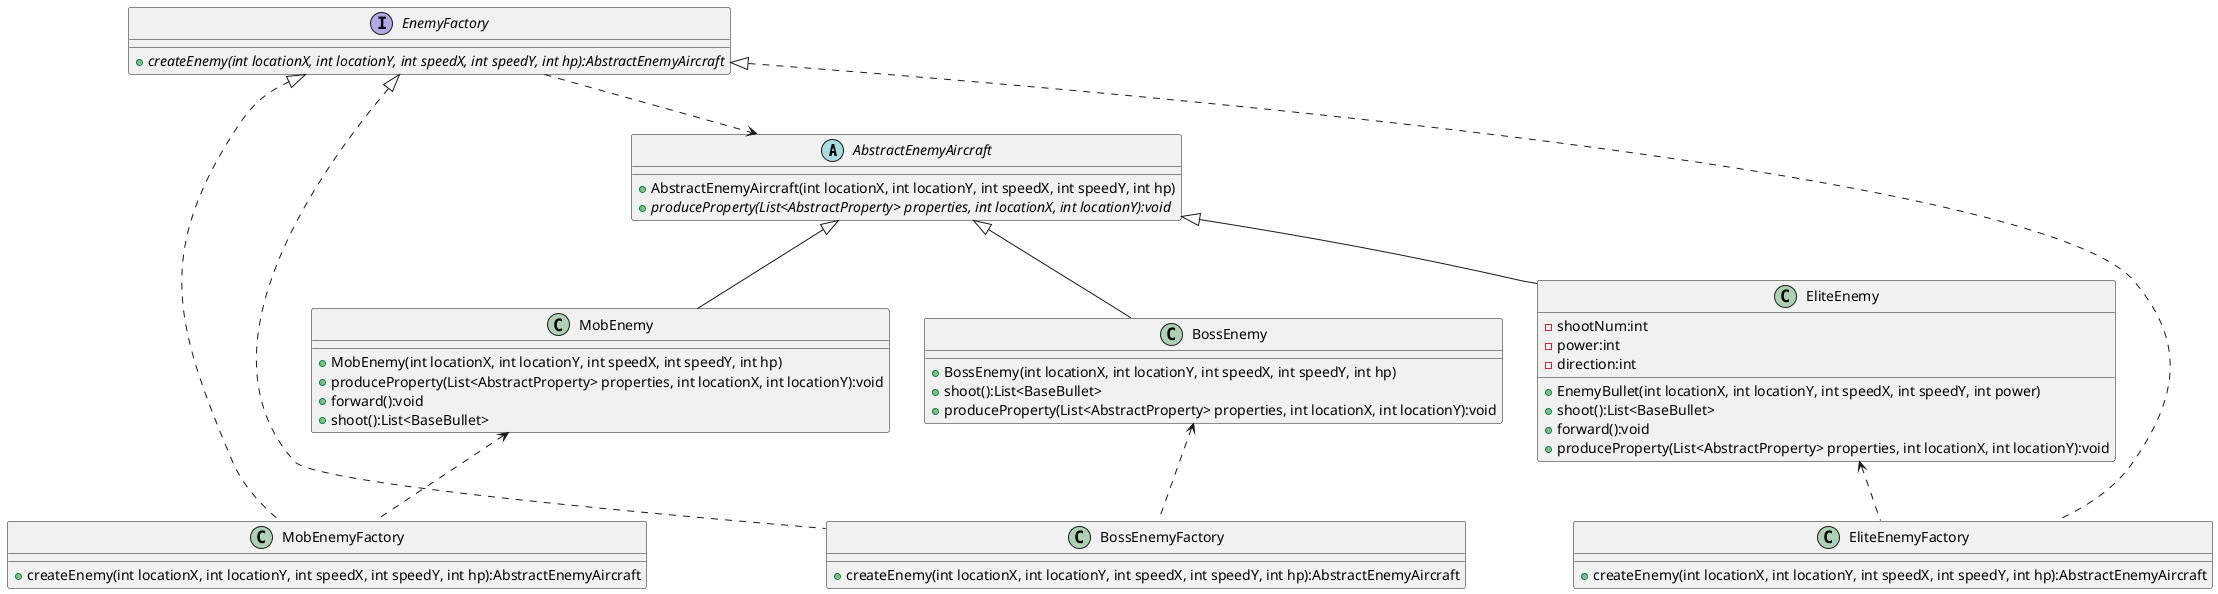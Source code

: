 @startuml


abstract class AbstractEnemyAircraft{
+ AbstractEnemyAircraft(int locationX, int locationY, int speedX, int speedY, int hp)
+ {abstract} produceProperty(List<AbstractProperty> properties, int locationX, int locationY):void
}
class MobEnemy{
+ MobEnemy(int locationX, int locationY, int speedX, int speedY, int hp)
+ produceProperty(List<AbstractProperty> properties, int locationX, int locationY):void
+ forward():void
+ shoot():List<BaseBullet>
}
class EliteEnemy {
- shootNum:int
- power:int
- direction:int
+ EnemyBullet(int locationX, int locationY, int speedX, int speedY, int power)
+ shoot():List<BaseBullet>
+ forward():void
+ produceProperty(List<AbstractProperty> properties, int locationX, int locationY):void
}
class BossEnemy {
+ BossEnemy(int locationX, int locationY, int speedX, int speedY, int hp)
+ shoot():List<BaseBullet>
+ produceProperty(List<AbstractProperty> properties, int locationX, int locationY):void
}

Interface EnemyFactory{
+ {abstract} createEnemy(int locationX, int locationY, int speedX, int speedY, int hp):AbstractEnemyAircraft
}
class MobEnemyFactory{
+ createEnemy(int locationX, int locationY, int speedX, int speedY, int hp):AbstractEnemyAircraft
}
class EliteEnemyFactory{
+ createEnemy(int locationX, int locationY, int speedX, int speedY, int hp):AbstractEnemyAircraft
}
class BossEnemyFactory{
+ createEnemy(int locationX, int locationY, int speedX, int speedY, int hp):AbstractEnemyAircraft
}
EnemyFactory <|.. MobEnemyFactory
EnemyFactory <|.. EliteEnemyFactory
EnemyFactory <|.. BossEnemyFactory

AbstractEnemyAircraft <|-- EliteEnemy
AbstractEnemyAircraft <|-- BossEnemy
AbstractEnemyAircraft <|-- MobEnemy

MobEnemy <.. MobEnemyFactory
EliteEnemy <.. EliteEnemyFactory
BossEnemy <.. BossEnemyFactory

EnemyFactory ..> AbstractEnemyAircraft


@enduml